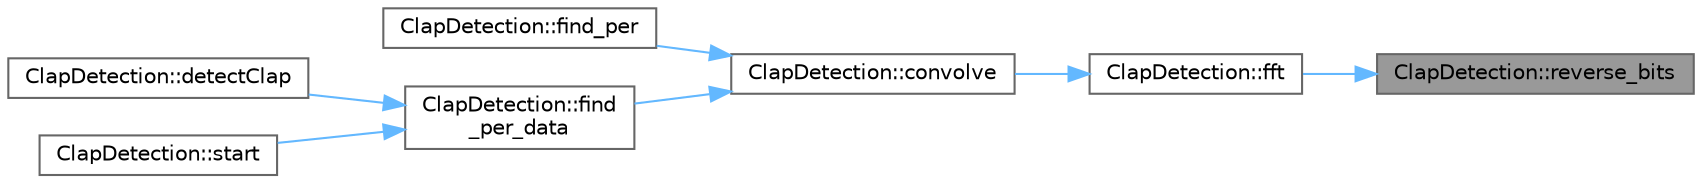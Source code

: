 digraph "ClapDetection::reverse_bits"
{
 // LATEX_PDF_SIZE
  bgcolor="transparent";
  edge [fontname=Helvetica,fontsize=10,labelfontname=Helvetica,labelfontsize=10];
  node [fontname=Helvetica,fontsize=10,shape=box,height=0.2,width=0.4];
  rankdir="RL";
  Node1 [label="ClapDetection::reverse_bits",height=0.2,width=0.4,color="gray40", fillcolor="grey60", style="filled", fontcolor="black",tooltip=" "];
  Node1 -> Node2 [dir="back",color="steelblue1",style="solid"];
  Node2 [label="ClapDetection::fft",height=0.2,width=0.4,color="grey40", fillcolor="white", style="filled",URL="$class_clap_detection.html#a457a526ff1d5c5d9cef68b62f4f6a0aa",tooltip=" "];
  Node2 -> Node3 [dir="back",color="steelblue1",style="solid"];
  Node3 [label="ClapDetection::convolve",height=0.2,width=0.4,color="grey40", fillcolor="white", style="filled",URL="$class_clap_detection.html#a71206899c9fbc9e7687d3305beeb15cc",tooltip=" "];
  Node3 -> Node4 [dir="back",color="steelblue1",style="solid"];
  Node4 [label="ClapDetection::find_per",height=0.2,width=0.4,color="grey40", fillcolor="white", style="filled",URL="$class_clap_detection.html#a909b33bb375c84ab4b348eb9da0a1cf4",tooltip=" "];
  Node3 -> Node5 [dir="back",color="steelblue1",style="solid"];
  Node5 [label="ClapDetection::find\l_per_data",height=0.2,width=0.4,color="grey40", fillcolor="white", style="filled",URL="$class_clap_detection.html#aa9f00a28382879aaba458015d3e6acce",tooltip=" "];
  Node5 -> Node6 [dir="back",color="steelblue1",style="solid"];
  Node6 [label="ClapDetection::detectClap",height=0.2,width=0.4,color="grey40", fillcolor="white", style="filled",URL="$class_clap_detection.html#a94762cfcae59ebbdea790fef53c9bc15",tooltip=" "];
  Node5 -> Node7 [dir="back",color="steelblue1",style="solid"];
  Node7 [label="ClapDetection::start",height=0.2,width=0.4,color="grey40", fillcolor="white", style="filled",URL="$class_clap_detection.html#a800366c00fe876aa905a59a072436957",tooltip=" "];
}
